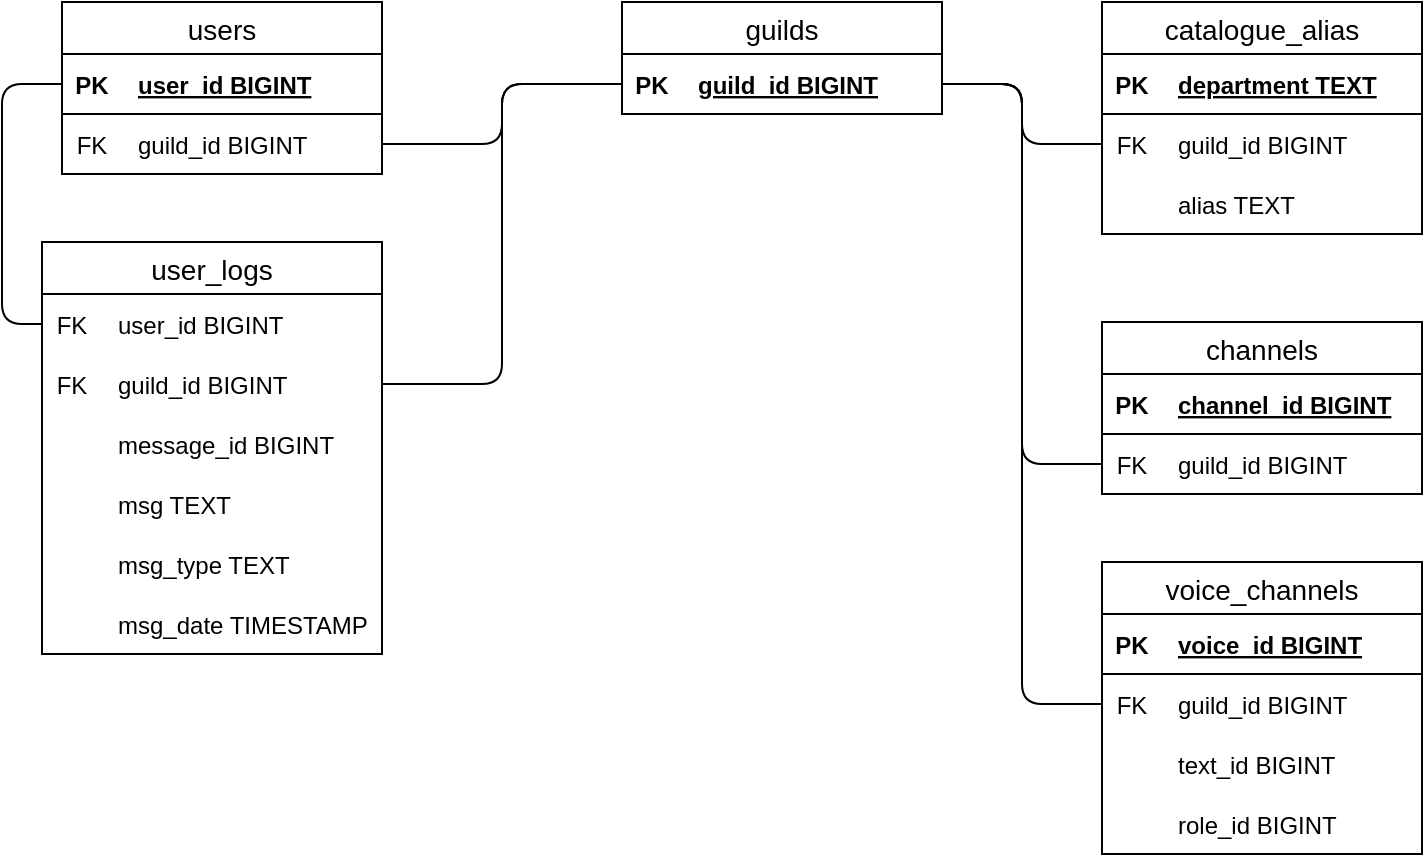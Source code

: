 <mxfile version="17.4.5" type="device"><diagram id="R2lEEEUBdFMjLlhIrx00" name="Page-1"><mxGraphModel dx="1220" dy="1118" grid="1" gridSize="10" guides="1" tooltips="1" connect="1" arrows="1" fold="1" page="1" pageScale="1" pageWidth="850" pageHeight="1100" math="0" shadow="0" extFonts="Permanent Marker^https://fonts.googleapis.com/css?family=Permanent+Marker"><root><mxCell id="0"/><mxCell id="1" parent="0"/><mxCell id="nfu1phyrEEMp0ZGvQbS3-13" value="guilds" style="swimlane;fontStyle=0;childLayout=stackLayout;horizontal=1;startSize=26;horizontalStack=0;resizeParent=1;resizeParentMax=0;resizeLast=0;collapsible=1;marginBottom=0;align=center;fontSize=14;" vertex="1" parent="1"><mxGeometry x="390" y="80" width="160" height="56" as="geometry"/></mxCell><mxCell id="nfu1phyrEEMp0ZGvQbS3-14" value="" style="shape=table;startSize=0;container=1;collapsible=1;childLayout=tableLayout;fixedRows=1;rowLines=0;fontStyle=0;align=center;resizeLast=1;strokeColor=none;fillColor=none;collapsible=0;" vertex="1" parent="nfu1phyrEEMp0ZGvQbS3-13"><mxGeometry y="26" width="160" height="30" as="geometry"/></mxCell><mxCell id="nfu1phyrEEMp0ZGvQbS3-15" value="" style="shape=tableRow;horizontal=0;startSize=0;swimlaneHead=0;swimlaneBody=0;fillColor=none;collapsible=0;dropTarget=0;points=[[0,0.5],[1,0.5]];portConstraint=eastwest;top=0;left=0;right=0;bottom=1;" vertex="1" parent="nfu1phyrEEMp0ZGvQbS3-14"><mxGeometry width="160" height="30" as="geometry"/></mxCell><mxCell id="nfu1phyrEEMp0ZGvQbS3-16" value="PK" style="shape=partialRectangle;connectable=0;fillColor=none;top=0;left=0;bottom=0;right=0;fontStyle=1;overflow=hidden;" vertex="1" parent="nfu1phyrEEMp0ZGvQbS3-15"><mxGeometry width="30" height="30" as="geometry"><mxRectangle width="30" height="30" as="alternateBounds"/></mxGeometry></mxCell><mxCell id="nfu1phyrEEMp0ZGvQbS3-17" value="guild_id BIGINT" style="shape=partialRectangle;connectable=0;fillColor=none;top=0;left=0;bottom=0;right=0;align=left;spacingLeft=6;fontStyle=5;overflow=hidden;" vertex="1" parent="nfu1phyrEEMp0ZGvQbS3-15"><mxGeometry x="30" width="130" height="30" as="geometry"><mxRectangle width="130" height="30" as="alternateBounds"/></mxGeometry></mxCell><mxCell id="nfu1phyrEEMp0ZGvQbS3-18" value="users" style="swimlane;fontStyle=0;childLayout=stackLayout;horizontal=1;startSize=26;horizontalStack=0;resizeParent=1;resizeParentMax=0;resizeLast=0;collapsible=1;marginBottom=0;align=center;fontSize=14;" vertex="1" parent="1"><mxGeometry x="110" y="80" width="160" height="86" as="geometry"/></mxCell><mxCell id="nfu1phyrEEMp0ZGvQbS3-19" value="" style="shape=table;startSize=0;container=1;collapsible=1;childLayout=tableLayout;fixedRows=1;rowLines=0;fontStyle=0;align=center;resizeLast=1;strokeColor=none;fillColor=none;collapsible=0;" vertex="1" parent="nfu1phyrEEMp0ZGvQbS3-18"><mxGeometry y="26" width="160" height="60" as="geometry"/></mxCell><mxCell id="nfu1phyrEEMp0ZGvQbS3-20" value="" style="shape=tableRow;horizontal=0;startSize=0;swimlaneHead=0;swimlaneBody=0;fillColor=none;collapsible=0;dropTarget=0;points=[[0,0.5],[1,0.5]];portConstraint=eastwest;top=0;left=0;right=0;bottom=1;" vertex="1" parent="nfu1phyrEEMp0ZGvQbS3-19"><mxGeometry width="160" height="30" as="geometry"/></mxCell><mxCell id="nfu1phyrEEMp0ZGvQbS3-21" value="PK" style="shape=partialRectangle;connectable=0;fillColor=none;top=0;left=0;bottom=0;right=0;fontStyle=1;overflow=hidden;" vertex="1" parent="nfu1phyrEEMp0ZGvQbS3-20"><mxGeometry width="30" height="30" as="geometry"><mxRectangle width="30" height="30" as="alternateBounds"/></mxGeometry></mxCell><mxCell id="nfu1phyrEEMp0ZGvQbS3-22" value="user_id BIGINT" style="shape=partialRectangle;connectable=0;fillColor=none;top=0;left=0;bottom=0;right=0;align=left;spacingLeft=6;fontStyle=5;overflow=hidden;" vertex="1" parent="nfu1phyrEEMp0ZGvQbS3-20"><mxGeometry x="30" width="130" height="30" as="geometry"><mxRectangle width="130" height="30" as="alternateBounds"/></mxGeometry></mxCell><mxCell id="nfu1phyrEEMp0ZGvQbS3-23" value="" style="shape=tableRow;horizontal=0;startSize=0;swimlaneHead=0;swimlaneBody=0;fillColor=none;collapsible=0;dropTarget=0;points=[[0,0.5],[1,0.5]];portConstraint=eastwest;top=0;left=0;right=0;bottom=0;" vertex="1" parent="nfu1phyrEEMp0ZGvQbS3-19"><mxGeometry y="30" width="160" height="30" as="geometry"/></mxCell><mxCell id="nfu1phyrEEMp0ZGvQbS3-24" value="FK" style="shape=partialRectangle;connectable=0;fillColor=none;top=0;left=0;bottom=0;right=0;fontStyle=0;overflow=hidden;" vertex="1" parent="nfu1phyrEEMp0ZGvQbS3-23"><mxGeometry width="30" height="30" as="geometry"><mxRectangle width="30" height="30" as="alternateBounds"/></mxGeometry></mxCell><mxCell id="nfu1phyrEEMp0ZGvQbS3-25" value="guild_id BIGINT" style="shape=partialRectangle;connectable=0;fillColor=none;top=0;left=0;bottom=0;right=0;align=left;spacingLeft=6;fontStyle=0;overflow=hidden;" vertex="1" parent="nfu1phyrEEMp0ZGvQbS3-23"><mxGeometry x="30" width="130" height="30" as="geometry"><mxRectangle width="130" height="30" as="alternateBounds"/></mxGeometry></mxCell><mxCell id="nfu1phyrEEMp0ZGvQbS3-26" value="user_logs" style="swimlane;fontStyle=0;childLayout=stackLayout;horizontal=1;startSize=26;horizontalStack=0;resizeParent=1;resizeParentMax=0;resizeLast=0;collapsible=1;marginBottom=0;align=center;fontSize=14;" vertex="1" parent="1"><mxGeometry x="100" y="200" width="170" height="206" as="geometry"/></mxCell><mxCell id="nfu1phyrEEMp0ZGvQbS3-27" value="" style="shape=table;startSize=0;container=1;collapsible=1;childLayout=tableLayout;fixedRows=1;rowLines=0;fontStyle=0;align=center;resizeLast=1;strokeColor=none;fillColor=none;collapsible=0;" vertex="1" parent="nfu1phyrEEMp0ZGvQbS3-26"><mxGeometry y="26" width="170" height="180" as="geometry"/></mxCell><mxCell id="nfu1phyrEEMp0ZGvQbS3-34" value="" style="shape=tableRow;horizontal=0;startSize=0;swimlaneHead=0;swimlaneBody=0;fillColor=none;collapsible=0;dropTarget=0;points=[[0,0.5],[1,0.5]];portConstraint=eastwest;top=0;left=0;right=0;bottom=0;" vertex="1" parent="nfu1phyrEEMp0ZGvQbS3-27"><mxGeometry width="170" height="30" as="geometry"/></mxCell><mxCell id="nfu1phyrEEMp0ZGvQbS3-35" value="FK" style="shape=partialRectangle;connectable=0;fillColor=none;top=0;left=0;bottom=0;right=0;fontStyle=0;overflow=hidden;" vertex="1" parent="nfu1phyrEEMp0ZGvQbS3-34"><mxGeometry width="30" height="30" as="geometry"><mxRectangle width="30" height="30" as="alternateBounds"/></mxGeometry></mxCell><mxCell id="nfu1phyrEEMp0ZGvQbS3-36" value="user_id BIGINT" style="shape=partialRectangle;connectable=0;fillColor=none;top=0;left=0;bottom=0;right=0;align=left;spacingLeft=6;fontStyle=0;overflow=hidden;" vertex="1" parent="nfu1phyrEEMp0ZGvQbS3-34"><mxGeometry x="30" width="140" height="30" as="geometry"><mxRectangle width="140" height="30" as="alternateBounds"/></mxGeometry></mxCell><mxCell id="nfu1phyrEEMp0ZGvQbS3-31" value="" style="shape=tableRow;horizontal=0;startSize=0;swimlaneHead=0;swimlaneBody=0;fillColor=none;collapsible=0;dropTarget=0;points=[[0,0.5],[1,0.5]];portConstraint=eastwest;top=0;left=0;right=0;bottom=0;" vertex="1" parent="nfu1phyrEEMp0ZGvQbS3-27"><mxGeometry y="30" width="170" height="30" as="geometry"/></mxCell><mxCell id="nfu1phyrEEMp0ZGvQbS3-32" value="FK" style="shape=partialRectangle;connectable=0;fillColor=none;top=0;left=0;bottom=0;right=0;fontStyle=0;overflow=hidden;" vertex="1" parent="nfu1phyrEEMp0ZGvQbS3-31"><mxGeometry width="30" height="30" as="geometry"><mxRectangle width="30" height="30" as="alternateBounds"/></mxGeometry></mxCell><mxCell id="nfu1phyrEEMp0ZGvQbS3-33" value="guild_id BIGINT" style="shape=partialRectangle;connectable=0;fillColor=none;top=0;left=0;bottom=0;right=0;align=left;spacingLeft=6;fontStyle=0;overflow=hidden;" vertex="1" parent="nfu1phyrEEMp0ZGvQbS3-31"><mxGeometry x="30" width="140" height="30" as="geometry"><mxRectangle width="140" height="30" as="alternateBounds"/></mxGeometry></mxCell><mxCell id="nfu1phyrEEMp0ZGvQbS3-37" value="" style="shape=tableRow;horizontal=0;startSize=0;swimlaneHead=0;swimlaneBody=0;fillColor=none;collapsible=0;dropTarget=0;points=[[0,0.5],[1,0.5]];portConstraint=eastwest;top=0;left=0;right=0;bottom=0;" vertex="1" parent="nfu1phyrEEMp0ZGvQbS3-27"><mxGeometry y="60" width="170" height="30" as="geometry"/></mxCell><mxCell id="nfu1phyrEEMp0ZGvQbS3-38" value="" style="shape=partialRectangle;connectable=0;fillColor=none;top=0;left=0;bottom=0;right=0;editable=1;overflow=hidden;" vertex="1" parent="nfu1phyrEEMp0ZGvQbS3-37"><mxGeometry width="30" height="30" as="geometry"><mxRectangle width="30" height="30" as="alternateBounds"/></mxGeometry></mxCell><mxCell id="nfu1phyrEEMp0ZGvQbS3-39" value="message_id BIGINT" style="shape=partialRectangle;connectable=0;fillColor=none;top=0;left=0;bottom=0;right=0;align=left;spacingLeft=6;overflow=hidden;" vertex="1" parent="nfu1phyrEEMp0ZGvQbS3-37"><mxGeometry x="30" width="140" height="30" as="geometry"><mxRectangle width="140" height="30" as="alternateBounds"/></mxGeometry></mxCell><mxCell id="nfu1phyrEEMp0ZGvQbS3-40" value="" style="shape=tableRow;horizontal=0;startSize=0;swimlaneHead=0;swimlaneBody=0;fillColor=none;collapsible=0;dropTarget=0;points=[[0,0.5],[1,0.5]];portConstraint=eastwest;top=0;left=0;right=0;bottom=0;" vertex="1" parent="nfu1phyrEEMp0ZGvQbS3-27"><mxGeometry y="90" width="170" height="30" as="geometry"/></mxCell><mxCell id="nfu1phyrEEMp0ZGvQbS3-41" value="" style="shape=partialRectangle;connectable=0;fillColor=none;top=0;left=0;bottom=0;right=0;editable=1;overflow=hidden;" vertex="1" parent="nfu1phyrEEMp0ZGvQbS3-40"><mxGeometry width="30" height="30" as="geometry"><mxRectangle width="30" height="30" as="alternateBounds"/></mxGeometry></mxCell><mxCell id="nfu1phyrEEMp0ZGvQbS3-42" value="msg TEXT" style="shape=partialRectangle;connectable=0;fillColor=none;top=0;left=0;bottom=0;right=0;align=left;spacingLeft=6;overflow=hidden;" vertex="1" parent="nfu1phyrEEMp0ZGvQbS3-40"><mxGeometry x="30" width="140" height="30" as="geometry"><mxRectangle width="140" height="30" as="alternateBounds"/></mxGeometry></mxCell><mxCell id="nfu1phyrEEMp0ZGvQbS3-28" value="" style="shape=tableRow;horizontal=0;startSize=0;swimlaneHead=0;swimlaneBody=0;fillColor=none;collapsible=0;dropTarget=0;points=[[0,0.5],[1,0.5]];portConstraint=eastwest;top=0;left=0;right=0;bottom=0;" vertex="1" parent="nfu1phyrEEMp0ZGvQbS3-27"><mxGeometry y="120" width="170" height="30" as="geometry"/></mxCell><mxCell id="nfu1phyrEEMp0ZGvQbS3-29" value="" style="shape=partialRectangle;connectable=0;fillColor=none;top=0;left=0;bottom=0;right=0;editable=1;overflow=hidden;" vertex="1" parent="nfu1phyrEEMp0ZGvQbS3-28"><mxGeometry width="30" height="30" as="geometry"><mxRectangle width="30" height="30" as="alternateBounds"/></mxGeometry></mxCell><mxCell id="nfu1phyrEEMp0ZGvQbS3-30" value="msg_type TEXT" style="shape=partialRectangle;connectable=0;fillColor=none;top=0;left=0;bottom=0;right=0;align=left;spacingLeft=6;overflow=hidden;" vertex="1" parent="nfu1phyrEEMp0ZGvQbS3-28"><mxGeometry x="30" width="140" height="30" as="geometry"><mxRectangle width="140" height="30" as="alternateBounds"/></mxGeometry></mxCell><mxCell id="nfu1phyrEEMp0ZGvQbS3-43" value="" style="shape=tableRow;horizontal=0;startSize=0;swimlaneHead=0;swimlaneBody=0;fillColor=none;collapsible=0;dropTarget=0;points=[[0,0.5],[1,0.5]];portConstraint=eastwest;top=0;left=0;right=0;bottom=0;" vertex="1" parent="nfu1phyrEEMp0ZGvQbS3-27"><mxGeometry y="150" width="170" height="30" as="geometry"/></mxCell><mxCell id="nfu1phyrEEMp0ZGvQbS3-44" value="" style="shape=partialRectangle;connectable=0;fillColor=none;top=0;left=0;bottom=0;right=0;editable=1;overflow=hidden;" vertex="1" parent="nfu1phyrEEMp0ZGvQbS3-43"><mxGeometry width="30" height="30" as="geometry"><mxRectangle width="30" height="30" as="alternateBounds"/></mxGeometry></mxCell><mxCell id="nfu1phyrEEMp0ZGvQbS3-45" value="msg_date TIMESTAMP" style="shape=partialRectangle;connectable=0;fillColor=none;top=0;left=0;bottom=0;right=0;align=left;spacingLeft=6;overflow=hidden;" vertex="1" parent="nfu1phyrEEMp0ZGvQbS3-43"><mxGeometry x="30" width="140" height="30" as="geometry"><mxRectangle width="140" height="30" as="alternateBounds"/></mxGeometry></mxCell><mxCell id="nfu1phyrEEMp0ZGvQbS3-46" value="catalogue_alias" style="swimlane;fontStyle=0;childLayout=stackLayout;horizontal=1;startSize=26;horizontalStack=0;resizeParent=1;resizeParentMax=0;resizeLast=0;collapsible=1;marginBottom=0;align=center;fontSize=14;" vertex="1" parent="1"><mxGeometry x="630" y="80" width="160" height="116" as="geometry"/></mxCell><mxCell id="nfu1phyrEEMp0ZGvQbS3-47" value="" style="shape=table;startSize=0;container=1;collapsible=1;childLayout=tableLayout;fixedRows=1;rowLines=0;fontStyle=0;align=center;resizeLast=1;strokeColor=none;fillColor=none;collapsible=0;" vertex="1" parent="nfu1phyrEEMp0ZGvQbS3-46"><mxGeometry y="26" width="160" height="90" as="geometry"/></mxCell><mxCell id="nfu1phyrEEMp0ZGvQbS3-48" value="" style="shape=tableRow;horizontal=0;startSize=0;swimlaneHead=0;swimlaneBody=0;fillColor=none;collapsible=0;dropTarget=0;points=[[0,0.5],[1,0.5]];portConstraint=eastwest;top=0;left=0;right=0;bottom=1;" vertex="1" parent="nfu1phyrEEMp0ZGvQbS3-47"><mxGeometry width="160" height="30" as="geometry"/></mxCell><mxCell id="nfu1phyrEEMp0ZGvQbS3-49" value="PK" style="shape=partialRectangle;connectable=0;fillColor=none;top=0;left=0;bottom=0;right=0;fontStyle=1;overflow=hidden;" vertex="1" parent="nfu1phyrEEMp0ZGvQbS3-48"><mxGeometry width="30" height="30" as="geometry"><mxRectangle width="30" height="30" as="alternateBounds"/></mxGeometry></mxCell><mxCell id="nfu1phyrEEMp0ZGvQbS3-50" value="department TEXT" style="shape=partialRectangle;connectable=0;fillColor=none;top=0;left=0;bottom=0;right=0;align=left;spacingLeft=6;fontStyle=5;overflow=hidden;" vertex="1" parent="nfu1phyrEEMp0ZGvQbS3-48"><mxGeometry x="30" width="130" height="30" as="geometry"><mxRectangle width="130" height="30" as="alternateBounds"/></mxGeometry></mxCell><mxCell id="nfu1phyrEEMp0ZGvQbS3-51" value="" style="shape=tableRow;horizontal=0;startSize=0;swimlaneHead=0;swimlaneBody=0;fillColor=none;collapsible=0;dropTarget=0;points=[[0,0.5],[1,0.5]];portConstraint=eastwest;top=0;left=0;right=0;bottom=0;" vertex="1" parent="nfu1phyrEEMp0ZGvQbS3-47"><mxGeometry y="30" width="160" height="30" as="geometry"/></mxCell><mxCell id="nfu1phyrEEMp0ZGvQbS3-52" value="FK" style="shape=partialRectangle;connectable=0;fillColor=none;top=0;left=0;bottom=0;right=0;fontStyle=0;overflow=hidden;" vertex="1" parent="nfu1phyrEEMp0ZGvQbS3-51"><mxGeometry width="30" height="30" as="geometry"><mxRectangle width="30" height="30" as="alternateBounds"/></mxGeometry></mxCell><mxCell id="nfu1phyrEEMp0ZGvQbS3-53" value="guild_id BIGINT" style="shape=partialRectangle;connectable=0;fillColor=none;top=0;left=0;bottom=0;right=0;align=left;spacingLeft=6;fontStyle=0;overflow=hidden;" vertex="1" parent="nfu1phyrEEMp0ZGvQbS3-51"><mxGeometry x="30" width="130" height="30" as="geometry"><mxRectangle width="130" height="30" as="alternateBounds"/></mxGeometry></mxCell><mxCell id="nfu1phyrEEMp0ZGvQbS3-54" value="" style="shape=tableRow;horizontal=0;startSize=0;swimlaneHead=0;swimlaneBody=0;fillColor=none;collapsible=0;dropTarget=0;points=[[0,0.5],[1,0.5]];portConstraint=eastwest;top=0;left=0;right=0;bottom=0;" vertex="1" parent="nfu1phyrEEMp0ZGvQbS3-47"><mxGeometry y="60" width="160" height="30" as="geometry"/></mxCell><mxCell id="nfu1phyrEEMp0ZGvQbS3-55" value="" style="shape=partialRectangle;connectable=0;fillColor=none;top=0;left=0;bottom=0;right=0;editable=1;overflow=hidden;" vertex="1" parent="nfu1phyrEEMp0ZGvQbS3-54"><mxGeometry width="30" height="30" as="geometry"><mxRectangle width="30" height="30" as="alternateBounds"/></mxGeometry></mxCell><mxCell id="nfu1phyrEEMp0ZGvQbS3-56" value="alias TEXT" style="shape=partialRectangle;connectable=0;fillColor=none;top=0;left=0;bottom=0;right=0;align=left;spacingLeft=6;overflow=hidden;" vertex="1" parent="nfu1phyrEEMp0ZGvQbS3-54"><mxGeometry x="30" width="130" height="30" as="geometry"><mxRectangle width="130" height="30" as="alternateBounds"/></mxGeometry></mxCell><mxCell id="nfu1phyrEEMp0ZGvQbS3-57" value="channels" style="swimlane;fontStyle=0;childLayout=stackLayout;horizontal=1;startSize=26;horizontalStack=0;resizeParent=1;resizeParentMax=0;resizeLast=0;collapsible=1;marginBottom=0;align=center;fontSize=14;" vertex="1" parent="1"><mxGeometry x="630" y="240" width="160" height="86" as="geometry"/></mxCell><mxCell id="nfu1phyrEEMp0ZGvQbS3-58" value="" style="shape=table;startSize=0;container=1;collapsible=1;childLayout=tableLayout;fixedRows=1;rowLines=0;fontStyle=0;align=center;resizeLast=1;strokeColor=none;fillColor=none;collapsible=0;" vertex="1" parent="nfu1phyrEEMp0ZGvQbS3-57"><mxGeometry y="26" width="160" height="60" as="geometry"/></mxCell><mxCell id="nfu1phyrEEMp0ZGvQbS3-59" value="" style="shape=tableRow;horizontal=0;startSize=0;swimlaneHead=0;swimlaneBody=0;fillColor=none;collapsible=0;dropTarget=0;points=[[0,0.5],[1,0.5]];portConstraint=eastwest;top=0;left=0;right=0;bottom=1;" vertex="1" parent="nfu1phyrEEMp0ZGvQbS3-58"><mxGeometry width="160" height="30" as="geometry"/></mxCell><mxCell id="nfu1phyrEEMp0ZGvQbS3-60" value="PK" style="shape=partialRectangle;connectable=0;fillColor=none;top=0;left=0;bottom=0;right=0;fontStyle=1;overflow=hidden;" vertex="1" parent="nfu1phyrEEMp0ZGvQbS3-59"><mxGeometry width="30" height="30" as="geometry"><mxRectangle width="30" height="30" as="alternateBounds"/></mxGeometry></mxCell><mxCell id="nfu1phyrEEMp0ZGvQbS3-61" value="channel_id BIGINT" style="shape=partialRectangle;connectable=0;fillColor=none;top=0;left=0;bottom=0;right=0;align=left;spacingLeft=6;fontStyle=5;overflow=hidden;" vertex="1" parent="nfu1phyrEEMp0ZGvQbS3-59"><mxGeometry x="30" width="130" height="30" as="geometry"><mxRectangle width="130" height="30" as="alternateBounds"/></mxGeometry></mxCell><mxCell id="nfu1phyrEEMp0ZGvQbS3-62" value="" style="shape=tableRow;horizontal=0;startSize=0;swimlaneHead=0;swimlaneBody=0;fillColor=none;collapsible=0;dropTarget=0;points=[[0,0.5],[1,0.5]];portConstraint=eastwest;top=0;left=0;right=0;bottom=0;" vertex="1" parent="nfu1phyrEEMp0ZGvQbS3-58"><mxGeometry y="30" width="160" height="30" as="geometry"/></mxCell><mxCell id="nfu1phyrEEMp0ZGvQbS3-63" value="FK" style="shape=partialRectangle;connectable=0;fillColor=none;top=0;left=0;bottom=0;right=0;fontStyle=0;overflow=hidden;" vertex="1" parent="nfu1phyrEEMp0ZGvQbS3-62"><mxGeometry width="30" height="30" as="geometry"><mxRectangle width="30" height="30" as="alternateBounds"/></mxGeometry></mxCell><mxCell id="nfu1phyrEEMp0ZGvQbS3-64" value="guild_id BIGINT" style="shape=partialRectangle;connectable=0;fillColor=none;top=0;left=0;bottom=0;right=0;align=left;spacingLeft=6;fontStyle=0;overflow=hidden;" vertex="1" parent="nfu1phyrEEMp0ZGvQbS3-62"><mxGeometry x="30" width="130" height="30" as="geometry"><mxRectangle width="130" height="30" as="alternateBounds"/></mxGeometry></mxCell><mxCell id="nfu1phyrEEMp0ZGvQbS3-65" value="voice_channels" style="swimlane;fontStyle=0;childLayout=stackLayout;horizontal=1;startSize=26;horizontalStack=0;resizeParent=1;resizeParentMax=0;resizeLast=0;collapsible=1;marginBottom=0;align=center;fontSize=14;" vertex="1" parent="1"><mxGeometry x="630" y="360" width="160" height="146" as="geometry"/></mxCell><mxCell id="nfu1phyrEEMp0ZGvQbS3-66" value="" style="shape=table;startSize=0;container=1;collapsible=1;childLayout=tableLayout;fixedRows=1;rowLines=0;fontStyle=0;align=center;resizeLast=1;strokeColor=none;fillColor=none;collapsible=0;" vertex="1" parent="nfu1phyrEEMp0ZGvQbS3-65"><mxGeometry y="26" width="160" height="120" as="geometry"/></mxCell><mxCell id="nfu1phyrEEMp0ZGvQbS3-67" value="" style="shape=tableRow;horizontal=0;startSize=0;swimlaneHead=0;swimlaneBody=0;fillColor=none;collapsible=0;dropTarget=0;points=[[0,0.5],[1,0.5]];portConstraint=eastwest;top=0;left=0;right=0;bottom=1;" vertex="1" parent="nfu1phyrEEMp0ZGvQbS3-66"><mxGeometry width="160" height="30" as="geometry"/></mxCell><mxCell id="nfu1phyrEEMp0ZGvQbS3-68" value="PK" style="shape=partialRectangle;connectable=0;fillColor=none;top=0;left=0;bottom=0;right=0;fontStyle=1;overflow=hidden;" vertex="1" parent="nfu1phyrEEMp0ZGvQbS3-67"><mxGeometry width="30" height="30" as="geometry"><mxRectangle width="30" height="30" as="alternateBounds"/></mxGeometry></mxCell><mxCell id="nfu1phyrEEMp0ZGvQbS3-69" value="voice_id BIGINT" style="shape=partialRectangle;connectable=0;fillColor=none;top=0;left=0;bottom=0;right=0;align=left;spacingLeft=6;fontStyle=5;overflow=hidden;" vertex="1" parent="nfu1phyrEEMp0ZGvQbS3-67"><mxGeometry x="30" width="130" height="30" as="geometry"><mxRectangle width="130" height="30" as="alternateBounds"/></mxGeometry></mxCell><mxCell id="nfu1phyrEEMp0ZGvQbS3-70" value="" style="shape=tableRow;horizontal=0;startSize=0;swimlaneHead=0;swimlaneBody=0;fillColor=none;collapsible=0;dropTarget=0;points=[[0,0.5],[1,0.5]];portConstraint=eastwest;top=0;left=0;right=0;bottom=0;" vertex="1" parent="nfu1phyrEEMp0ZGvQbS3-66"><mxGeometry y="30" width="160" height="30" as="geometry"/></mxCell><mxCell id="nfu1phyrEEMp0ZGvQbS3-71" value="FK" style="shape=partialRectangle;connectable=0;fillColor=none;top=0;left=0;bottom=0;right=0;fontStyle=0;overflow=hidden;" vertex="1" parent="nfu1phyrEEMp0ZGvQbS3-70"><mxGeometry width="30" height="30" as="geometry"><mxRectangle width="30" height="30" as="alternateBounds"/></mxGeometry></mxCell><mxCell id="nfu1phyrEEMp0ZGvQbS3-72" value="guild_id BIGINT" style="shape=partialRectangle;connectable=0;fillColor=none;top=0;left=0;bottom=0;right=0;align=left;spacingLeft=6;fontStyle=0;overflow=hidden;" vertex="1" parent="nfu1phyrEEMp0ZGvQbS3-70"><mxGeometry x="30" width="130" height="30" as="geometry"><mxRectangle width="130" height="30" as="alternateBounds"/></mxGeometry></mxCell><mxCell id="nfu1phyrEEMp0ZGvQbS3-73" value="" style="shape=tableRow;horizontal=0;startSize=0;swimlaneHead=0;swimlaneBody=0;fillColor=none;collapsible=0;dropTarget=0;points=[[0,0.5],[1,0.5]];portConstraint=eastwest;top=0;left=0;right=0;bottom=0;" vertex="1" parent="nfu1phyrEEMp0ZGvQbS3-66"><mxGeometry y="60" width="160" height="30" as="geometry"/></mxCell><mxCell id="nfu1phyrEEMp0ZGvQbS3-74" value="" style="shape=partialRectangle;connectable=0;fillColor=none;top=0;left=0;bottom=0;right=0;editable=1;overflow=hidden;" vertex="1" parent="nfu1phyrEEMp0ZGvQbS3-73"><mxGeometry width="30" height="30" as="geometry"><mxRectangle width="30" height="30" as="alternateBounds"/></mxGeometry></mxCell><mxCell id="nfu1phyrEEMp0ZGvQbS3-75" value="text_id BIGINT" style="shape=partialRectangle;connectable=0;fillColor=none;top=0;left=0;bottom=0;right=0;align=left;spacingLeft=6;overflow=hidden;" vertex="1" parent="nfu1phyrEEMp0ZGvQbS3-73"><mxGeometry x="30" width="130" height="30" as="geometry"><mxRectangle width="130" height="30" as="alternateBounds"/></mxGeometry></mxCell><mxCell id="nfu1phyrEEMp0ZGvQbS3-76" value="" style="shape=tableRow;horizontal=0;startSize=0;swimlaneHead=0;swimlaneBody=0;fillColor=none;collapsible=0;dropTarget=0;points=[[0,0.5],[1,0.5]];portConstraint=eastwest;top=0;left=0;right=0;bottom=0;" vertex="1" parent="nfu1phyrEEMp0ZGvQbS3-66"><mxGeometry y="90" width="160" height="30" as="geometry"/></mxCell><mxCell id="nfu1phyrEEMp0ZGvQbS3-77" value="" style="shape=partialRectangle;connectable=0;fillColor=none;top=0;left=0;bottom=0;right=0;editable=1;overflow=hidden;" vertex="1" parent="nfu1phyrEEMp0ZGvQbS3-76"><mxGeometry width="30" height="30" as="geometry"><mxRectangle width="30" height="30" as="alternateBounds"/></mxGeometry></mxCell><mxCell id="nfu1phyrEEMp0ZGvQbS3-78" value="role_id BIGINT" style="shape=partialRectangle;connectable=0;fillColor=none;top=0;left=0;bottom=0;right=0;align=left;spacingLeft=6;overflow=hidden;" vertex="1" parent="nfu1phyrEEMp0ZGvQbS3-76"><mxGeometry x="30" width="130" height="30" as="geometry"><mxRectangle width="130" height="30" as="alternateBounds"/></mxGeometry></mxCell><mxCell id="nfu1phyrEEMp0ZGvQbS3-79" style="edgeStyle=orthogonalEdgeStyle;rounded=1;orthogonalLoop=1;jettySize=auto;html=1;exitX=1;exitY=0.5;exitDx=0;exitDy=0;entryX=0;entryY=0.5;entryDx=0;entryDy=0;endArrow=none;endFill=0;" edge="1" parent="1" source="nfu1phyrEEMp0ZGvQbS3-23" target="nfu1phyrEEMp0ZGvQbS3-15"><mxGeometry relative="1" as="geometry"/></mxCell><mxCell id="nfu1phyrEEMp0ZGvQbS3-80" style="edgeStyle=orthogonalEdgeStyle;rounded=1;orthogonalLoop=1;jettySize=auto;html=1;exitX=1;exitY=0.5;exitDx=0;exitDy=0;entryX=0;entryY=0.5;entryDx=0;entryDy=0;endArrow=none;endFill=0;" edge="1" parent="1" source="nfu1phyrEEMp0ZGvQbS3-31" target="nfu1phyrEEMp0ZGvQbS3-15"><mxGeometry relative="1" as="geometry"/></mxCell><mxCell id="nfu1phyrEEMp0ZGvQbS3-81" style="edgeStyle=orthogonalEdgeStyle;rounded=1;orthogonalLoop=1;jettySize=auto;html=1;exitX=0;exitY=0.5;exitDx=0;exitDy=0;entryX=1;entryY=0.5;entryDx=0;entryDy=0;endArrow=none;endFill=0;" edge="1" parent="1" source="nfu1phyrEEMp0ZGvQbS3-51" target="nfu1phyrEEMp0ZGvQbS3-15"><mxGeometry relative="1" as="geometry"/></mxCell><mxCell id="nfu1phyrEEMp0ZGvQbS3-82" style="edgeStyle=orthogonalEdgeStyle;rounded=1;orthogonalLoop=1;jettySize=auto;html=1;exitX=0;exitY=0.5;exitDx=0;exitDy=0;entryX=1;entryY=0.5;entryDx=0;entryDy=0;endArrow=none;endFill=0;" edge="1" parent="1" source="nfu1phyrEEMp0ZGvQbS3-62" target="nfu1phyrEEMp0ZGvQbS3-15"><mxGeometry relative="1" as="geometry"/></mxCell><mxCell id="nfu1phyrEEMp0ZGvQbS3-83" style="edgeStyle=orthogonalEdgeStyle;rounded=1;orthogonalLoop=1;jettySize=auto;html=1;exitX=0;exitY=0.5;exitDx=0;exitDy=0;entryX=1;entryY=0.5;entryDx=0;entryDy=0;endArrow=none;endFill=0;" edge="1" parent="1" source="nfu1phyrEEMp0ZGvQbS3-70" target="nfu1phyrEEMp0ZGvQbS3-15"><mxGeometry relative="1" as="geometry"/></mxCell><mxCell id="nfu1phyrEEMp0ZGvQbS3-84" style="edgeStyle=orthogonalEdgeStyle;rounded=1;orthogonalLoop=1;jettySize=auto;html=1;exitX=0;exitY=0.5;exitDx=0;exitDy=0;entryX=0;entryY=0.5;entryDx=0;entryDy=0;endArrow=none;endFill=0;" edge="1" parent="1" source="nfu1phyrEEMp0ZGvQbS3-20" target="nfu1phyrEEMp0ZGvQbS3-34"><mxGeometry relative="1" as="geometry"/></mxCell></root></mxGraphModel></diagram></mxfile>